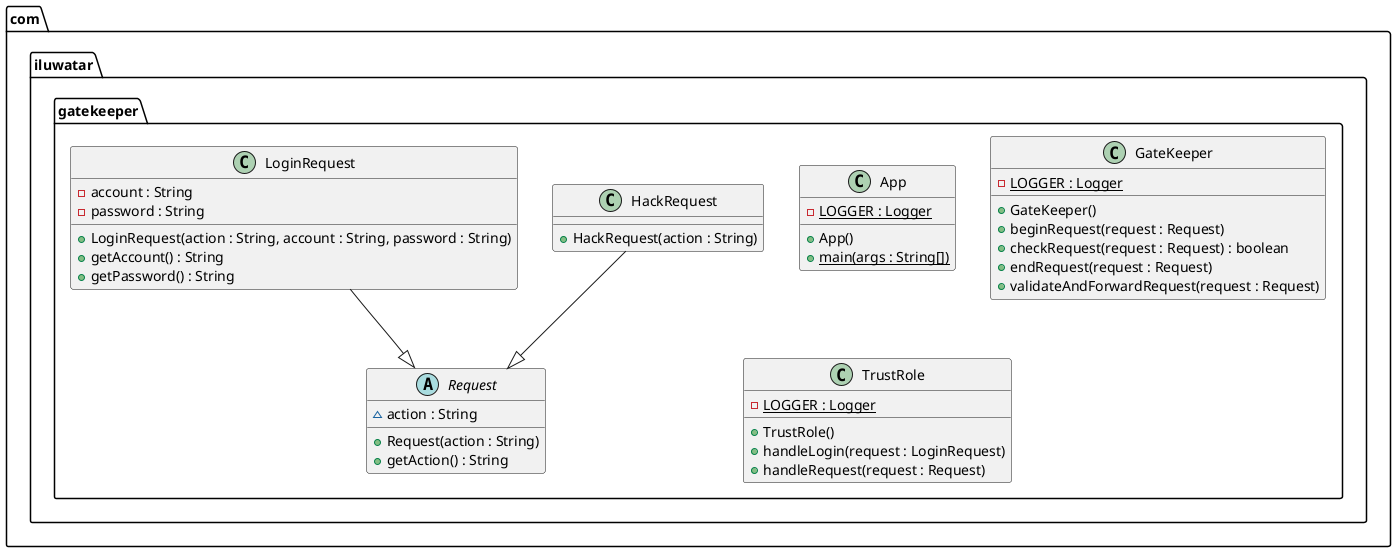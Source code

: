 @startuml
package com.iluwatar.gatekeeper {
  class App {
    - LOGGER : Logger {static}
    + App()
    + main(args : String[]) {static}
  }
  class GateKeeper {
    - LOGGER : Logger {static}
    + GateKeeper()
    + beginRequest(request : Request)
    + checkRequest(request : Request) : boolean
    + endRequest(request : Request)
    + validateAndForwardRequest(request : Request)
  }
  class HackRequest {
    + HackRequest(action : String)
  }
  class LoginRequest {
    - account : String
    - password : String
    + LoginRequest(action : String, account : String, password : String)
    + getAccount() : String
    + getPassword() : String
  }
  abstract class Request {
    ~ action : String
    + Request(action : String)
    + getAction() : String
  }
  class TrustRole {
    - LOGGER : Logger {static}
    + TrustRole()
    + handleLogin(request : LoginRequest)
    + handleRequest(request : Request)
  }
}
HackRequest --|> Request 
LoginRequest --|> Request 
@enduml